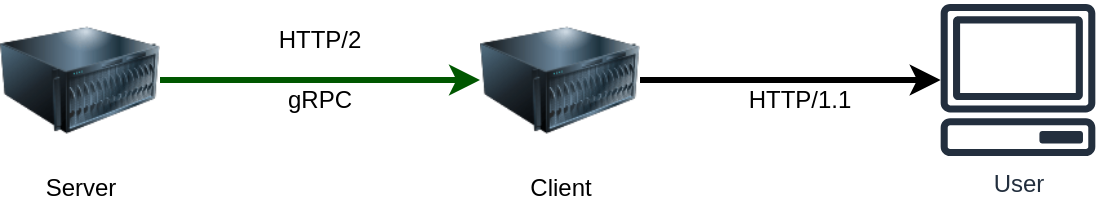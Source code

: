 <mxfile version="14.9.2" type="github">
  <diagram id="I4R6AY4gsS_oCI_9pz-P" name="Page-1">
    <mxGraphModel dx="868" dy="458" grid="1" gridSize="10" guides="1" tooltips="1" connect="1" arrows="1" fold="1" page="1" pageScale="1" pageWidth="850" pageHeight="1100" math="0" shadow="0">
      <root>
        <mxCell id="0" />
        <mxCell id="1" parent="0" />
        <mxCell id="TWabliPMHv7CZfAZwRn3-3" value="" style="edgeStyle=orthogonalEdgeStyle;rounded=0;orthogonalLoop=1;jettySize=auto;html=1;strokeWidth=3;fillColor=#008a00;strokeColor=#005700;" edge="1" parent="1" source="TWabliPMHv7CZfAZwRn3-1" target="TWabliPMHv7CZfAZwRn3-2">
          <mxGeometry relative="1" as="geometry" />
        </mxCell>
        <mxCell id="TWabliPMHv7CZfAZwRn3-1" value="Server" style="image;html=1;image=img/lib/clip_art/computers/Server_128x128.png" vertex="1" parent="1">
          <mxGeometry x="150" y="100" width="80" height="80" as="geometry" />
        </mxCell>
        <mxCell id="TWabliPMHv7CZfAZwRn3-12" style="edgeStyle=orthogonalEdgeStyle;rounded=0;orthogonalLoop=1;jettySize=auto;html=1;strokeWidth=3;" edge="1" parent="1" source="TWabliPMHv7CZfAZwRn3-2" target="TWabliPMHv7CZfAZwRn3-11">
          <mxGeometry relative="1" as="geometry" />
        </mxCell>
        <mxCell id="TWabliPMHv7CZfAZwRn3-2" value="Client" style="image;html=1;image=img/lib/clip_art/computers/Server_128x128.png" vertex="1" parent="1">
          <mxGeometry x="390" y="100" width="80" height="80" as="geometry" />
        </mxCell>
        <mxCell id="TWabliPMHv7CZfAZwRn3-10" value="gRPC" style="text;html=1;strokeColor=none;fillColor=none;align=center;verticalAlign=middle;whiteSpace=wrap;rounded=0;" vertex="1" parent="1">
          <mxGeometry x="290" y="140" width="40" height="20" as="geometry" />
        </mxCell>
        <mxCell id="TWabliPMHv7CZfAZwRn3-11" value="User" style="outlineConnect=0;fontColor=#232F3E;gradientColor=none;fillColor=#232F3E;strokeColor=none;dashed=0;verticalLabelPosition=bottom;verticalAlign=top;align=center;html=1;fontSize=12;fontStyle=0;aspect=fixed;pointerEvents=1;shape=mxgraph.aws4.client;" vertex="1" parent="1">
          <mxGeometry x="620" y="102" width="78" height="76" as="geometry" />
        </mxCell>
        <mxCell id="TWabliPMHv7CZfAZwRn3-13" value="HTTP/1.1" style="text;html=1;strokeColor=none;fillColor=none;align=center;verticalAlign=middle;whiteSpace=wrap;rounded=0;" vertex="1" parent="1">
          <mxGeometry x="530" y="140" width="40" height="20" as="geometry" />
        </mxCell>
        <mxCell id="TWabliPMHv7CZfAZwRn3-14" value="HTTP/2" style="text;html=1;strokeColor=none;fillColor=none;align=center;verticalAlign=middle;whiteSpace=wrap;rounded=0;" vertex="1" parent="1">
          <mxGeometry x="290" y="110" width="40" height="20" as="geometry" />
        </mxCell>
      </root>
    </mxGraphModel>
  </diagram>
</mxfile>

